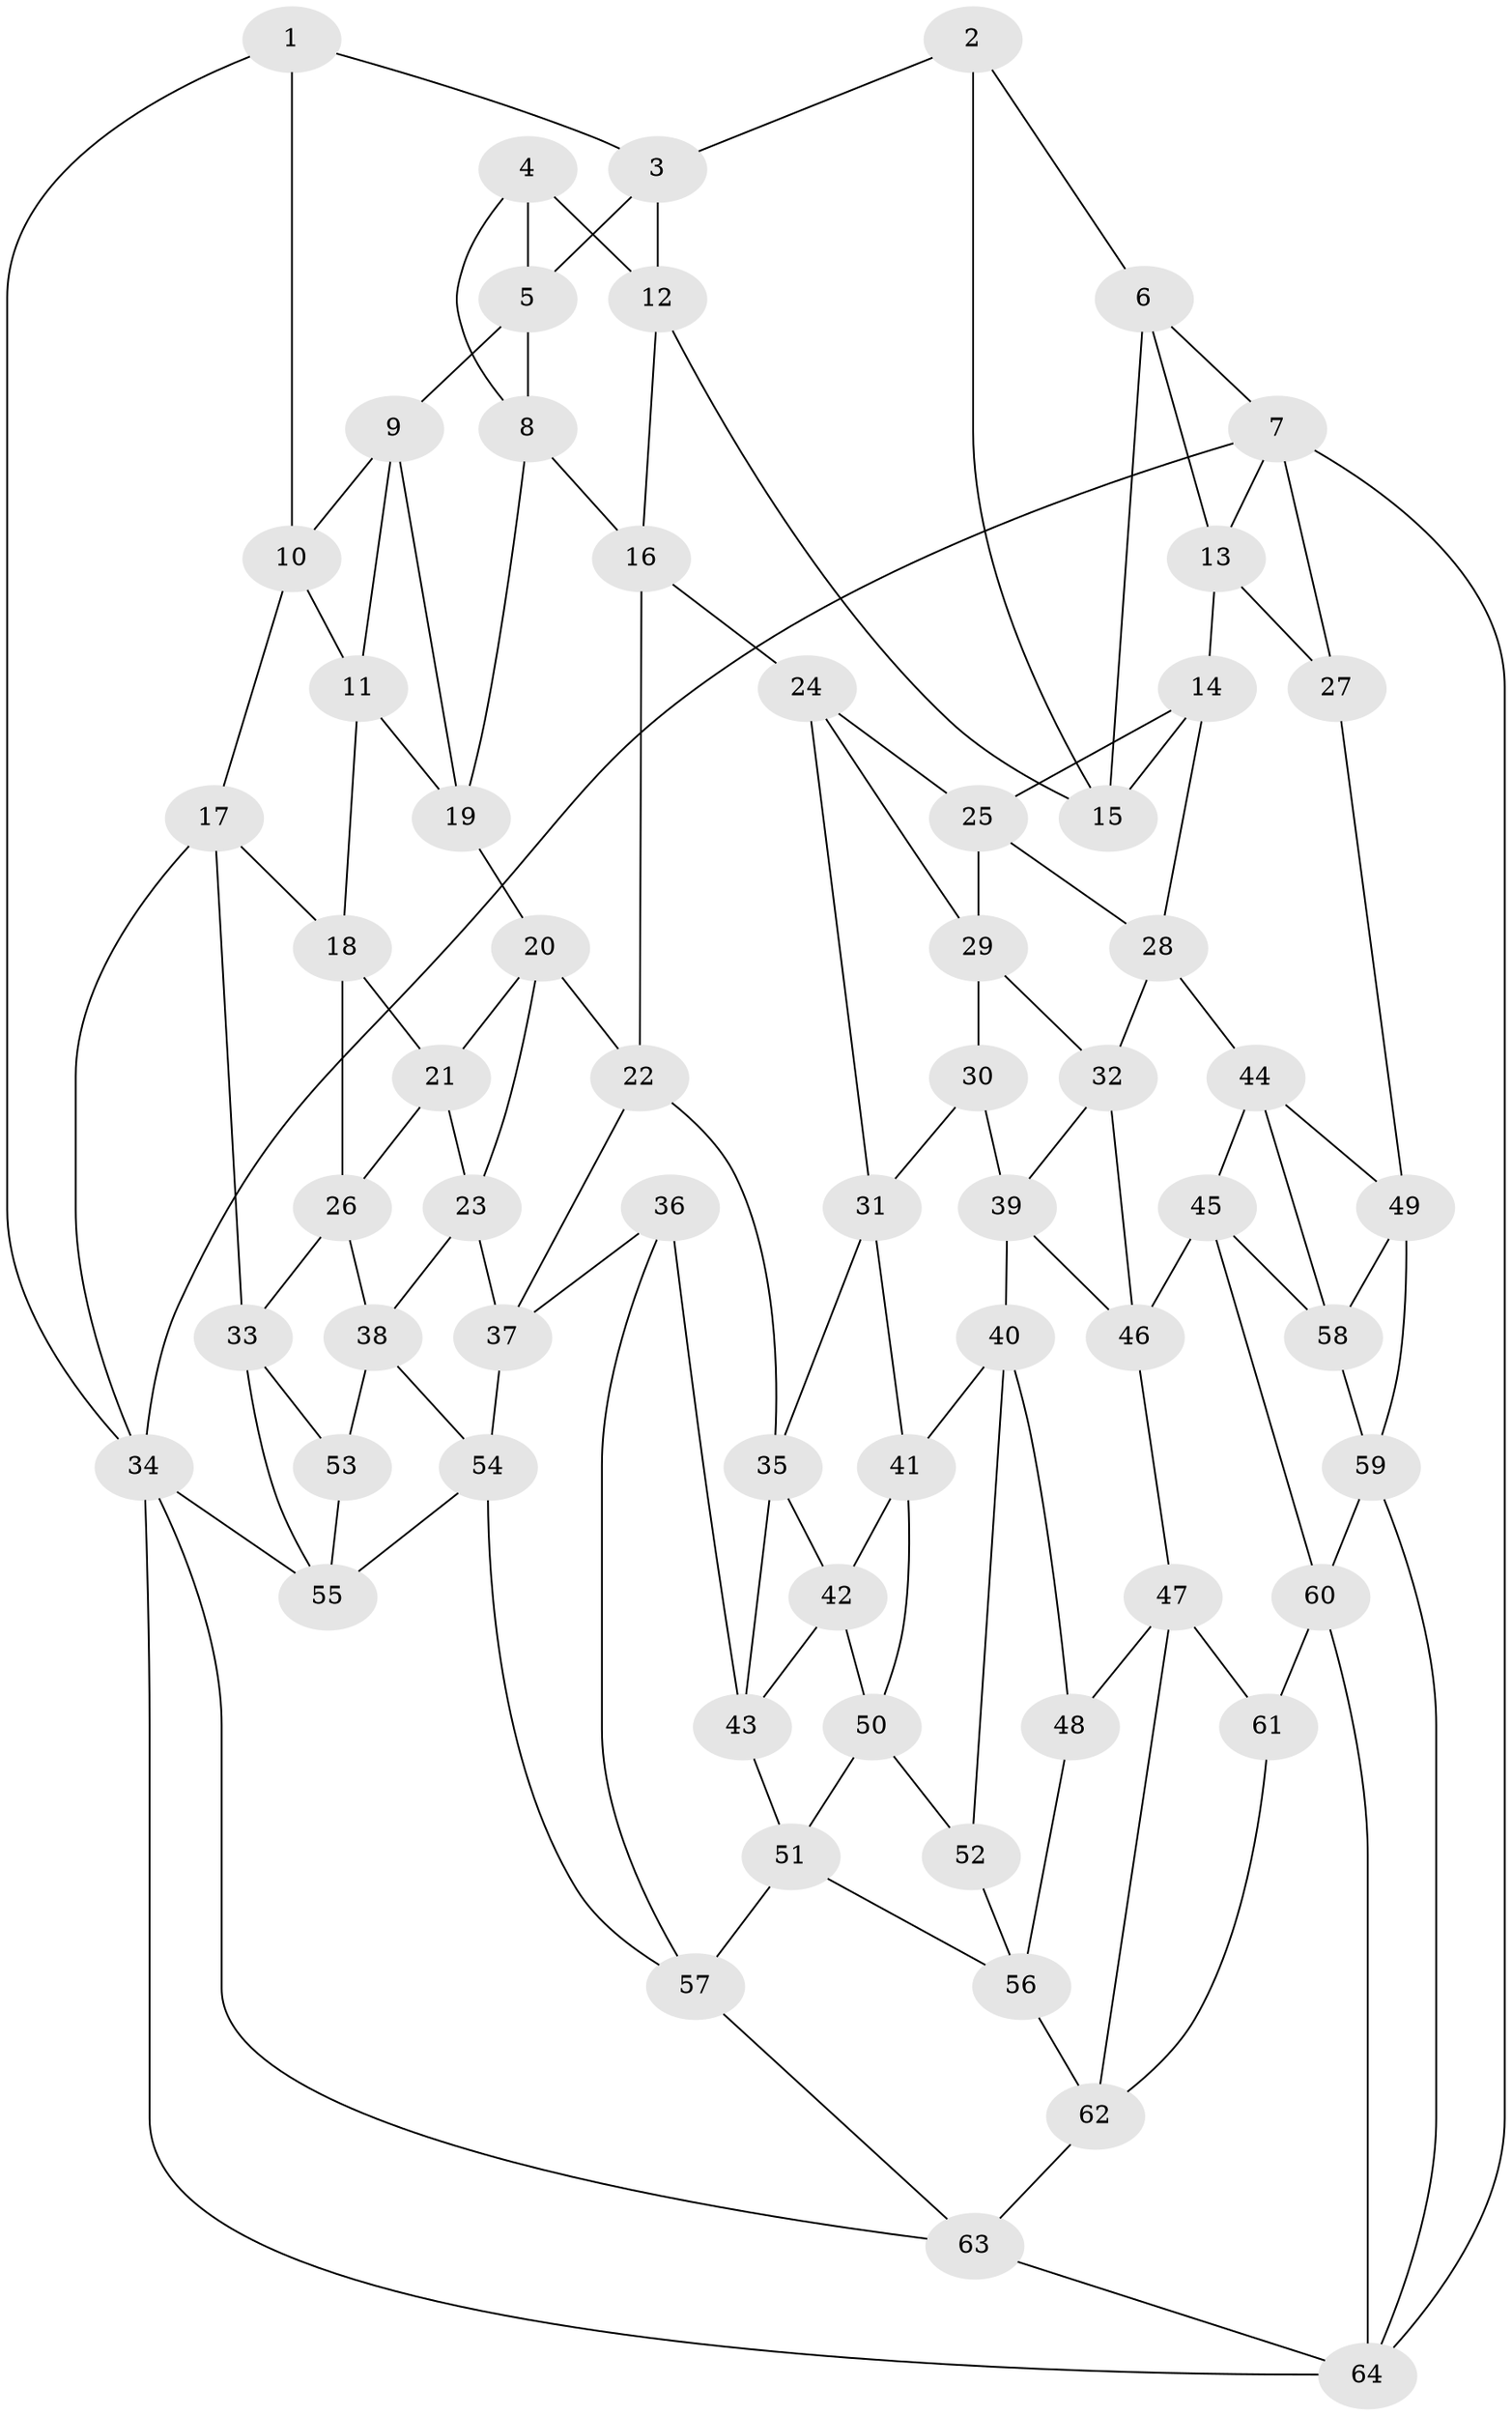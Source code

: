 // original degree distribution, {3: 0.015625, 4: 0.2421875, 6: 0.2265625, 5: 0.515625}
// Generated by graph-tools (version 1.1) at 2025/51/03/09/25 03:51:02]
// undirected, 64 vertices, 125 edges
graph export_dot {
graph [start="1"]
  node [color=gray90,style=filled];
  1;
  2;
  3;
  4;
  5;
  6;
  7;
  8;
  9;
  10;
  11;
  12;
  13;
  14;
  15;
  16;
  17;
  18;
  19;
  20;
  21;
  22;
  23;
  24;
  25;
  26;
  27;
  28;
  29;
  30;
  31;
  32;
  33;
  34;
  35;
  36;
  37;
  38;
  39;
  40;
  41;
  42;
  43;
  44;
  45;
  46;
  47;
  48;
  49;
  50;
  51;
  52;
  53;
  54;
  55;
  56;
  57;
  58;
  59;
  60;
  61;
  62;
  63;
  64;
  1 -- 3 [weight=1.0];
  1 -- 10 [weight=1.0];
  1 -- 34 [weight=1.0];
  2 -- 3 [weight=1.0];
  2 -- 6 [weight=1.0];
  2 -- 15 [weight=1.0];
  3 -- 5 [weight=1.0];
  3 -- 12 [weight=1.0];
  4 -- 5 [weight=1.0];
  4 -- 8 [weight=1.0];
  4 -- 12 [weight=1.0];
  5 -- 8 [weight=1.0];
  5 -- 9 [weight=1.0];
  6 -- 7 [weight=1.0];
  6 -- 13 [weight=1.0];
  6 -- 15 [weight=1.0];
  7 -- 13 [weight=1.0];
  7 -- 27 [weight=1.0];
  7 -- 34 [weight=1.0];
  7 -- 64 [weight=1.0];
  8 -- 16 [weight=1.0];
  8 -- 19 [weight=1.0];
  9 -- 10 [weight=1.0];
  9 -- 11 [weight=1.0];
  9 -- 19 [weight=1.0];
  10 -- 11 [weight=1.0];
  10 -- 17 [weight=1.0];
  11 -- 18 [weight=1.0];
  11 -- 19 [weight=1.0];
  12 -- 15 [weight=1.0];
  12 -- 16 [weight=1.0];
  13 -- 14 [weight=1.0];
  13 -- 27 [weight=1.0];
  14 -- 15 [weight=1.0];
  14 -- 25 [weight=1.0];
  14 -- 28 [weight=1.0];
  16 -- 22 [weight=1.0];
  16 -- 24 [weight=1.0];
  17 -- 18 [weight=1.0];
  17 -- 33 [weight=1.0];
  17 -- 34 [weight=1.0];
  18 -- 21 [weight=1.0];
  18 -- 26 [weight=1.0];
  19 -- 20 [weight=1.0];
  20 -- 21 [weight=1.0];
  20 -- 22 [weight=1.0];
  20 -- 23 [weight=1.0];
  21 -- 23 [weight=1.0];
  21 -- 26 [weight=1.0];
  22 -- 35 [weight=1.0];
  22 -- 37 [weight=1.0];
  23 -- 37 [weight=1.0];
  23 -- 38 [weight=1.0];
  24 -- 25 [weight=1.0];
  24 -- 29 [weight=1.0];
  24 -- 31 [weight=1.0];
  25 -- 28 [weight=1.0];
  25 -- 29 [weight=1.0];
  26 -- 33 [weight=1.0];
  26 -- 38 [weight=1.0];
  27 -- 49 [weight=1.0];
  28 -- 32 [weight=1.0];
  28 -- 44 [weight=1.0];
  29 -- 30 [weight=1.0];
  29 -- 32 [weight=1.0];
  30 -- 31 [weight=1.0];
  30 -- 39 [weight=1.0];
  31 -- 35 [weight=1.0];
  31 -- 41 [weight=1.0];
  32 -- 39 [weight=1.0];
  32 -- 46 [weight=1.0];
  33 -- 53 [weight=1.0];
  33 -- 55 [weight=1.0];
  34 -- 55 [weight=1.0];
  34 -- 63 [weight=1.0];
  34 -- 64 [weight=1.0];
  35 -- 42 [weight=1.0];
  35 -- 43 [weight=1.0];
  36 -- 37 [weight=1.0];
  36 -- 43 [weight=1.0];
  36 -- 57 [weight=1.0];
  37 -- 54 [weight=1.0];
  38 -- 53 [weight=1.0];
  38 -- 54 [weight=1.0];
  39 -- 40 [weight=1.0];
  39 -- 46 [weight=1.0];
  40 -- 41 [weight=1.0];
  40 -- 48 [weight=1.0];
  40 -- 52 [weight=1.0];
  41 -- 42 [weight=1.0];
  41 -- 50 [weight=1.0];
  42 -- 43 [weight=1.0];
  42 -- 50 [weight=1.0];
  43 -- 51 [weight=1.0];
  44 -- 45 [weight=1.0];
  44 -- 49 [weight=1.0];
  44 -- 58 [weight=1.0];
  45 -- 46 [weight=1.0];
  45 -- 58 [weight=1.0];
  45 -- 60 [weight=1.0];
  46 -- 47 [weight=1.0];
  47 -- 48 [weight=1.0];
  47 -- 61 [weight=1.0];
  47 -- 62 [weight=1.0];
  48 -- 56 [weight=1.0];
  49 -- 58 [weight=1.0];
  49 -- 59 [weight=1.0];
  50 -- 51 [weight=1.0];
  50 -- 52 [weight=1.0];
  51 -- 56 [weight=1.0];
  51 -- 57 [weight=1.0];
  52 -- 56 [weight=1.0];
  53 -- 55 [weight=1.0];
  54 -- 55 [weight=1.0];
  54 -- 57 [weight=1.0];
  56 -- 62 [weight=1.0];
  57 -- 63 [weight=1.0];
  58 -- 59 [weight=1.0];
  59 -- 60 [weight=1.0];
  59 -- 64 [weight=1.0];
  60 -- 61 [weight=1.0];
  60 -- 64 [weight=1.0];
  61 -- 62 [weight=1.0];
  62 -- 63 [weight=1.0];
  63 -- 64 [weight=1.0];
}
